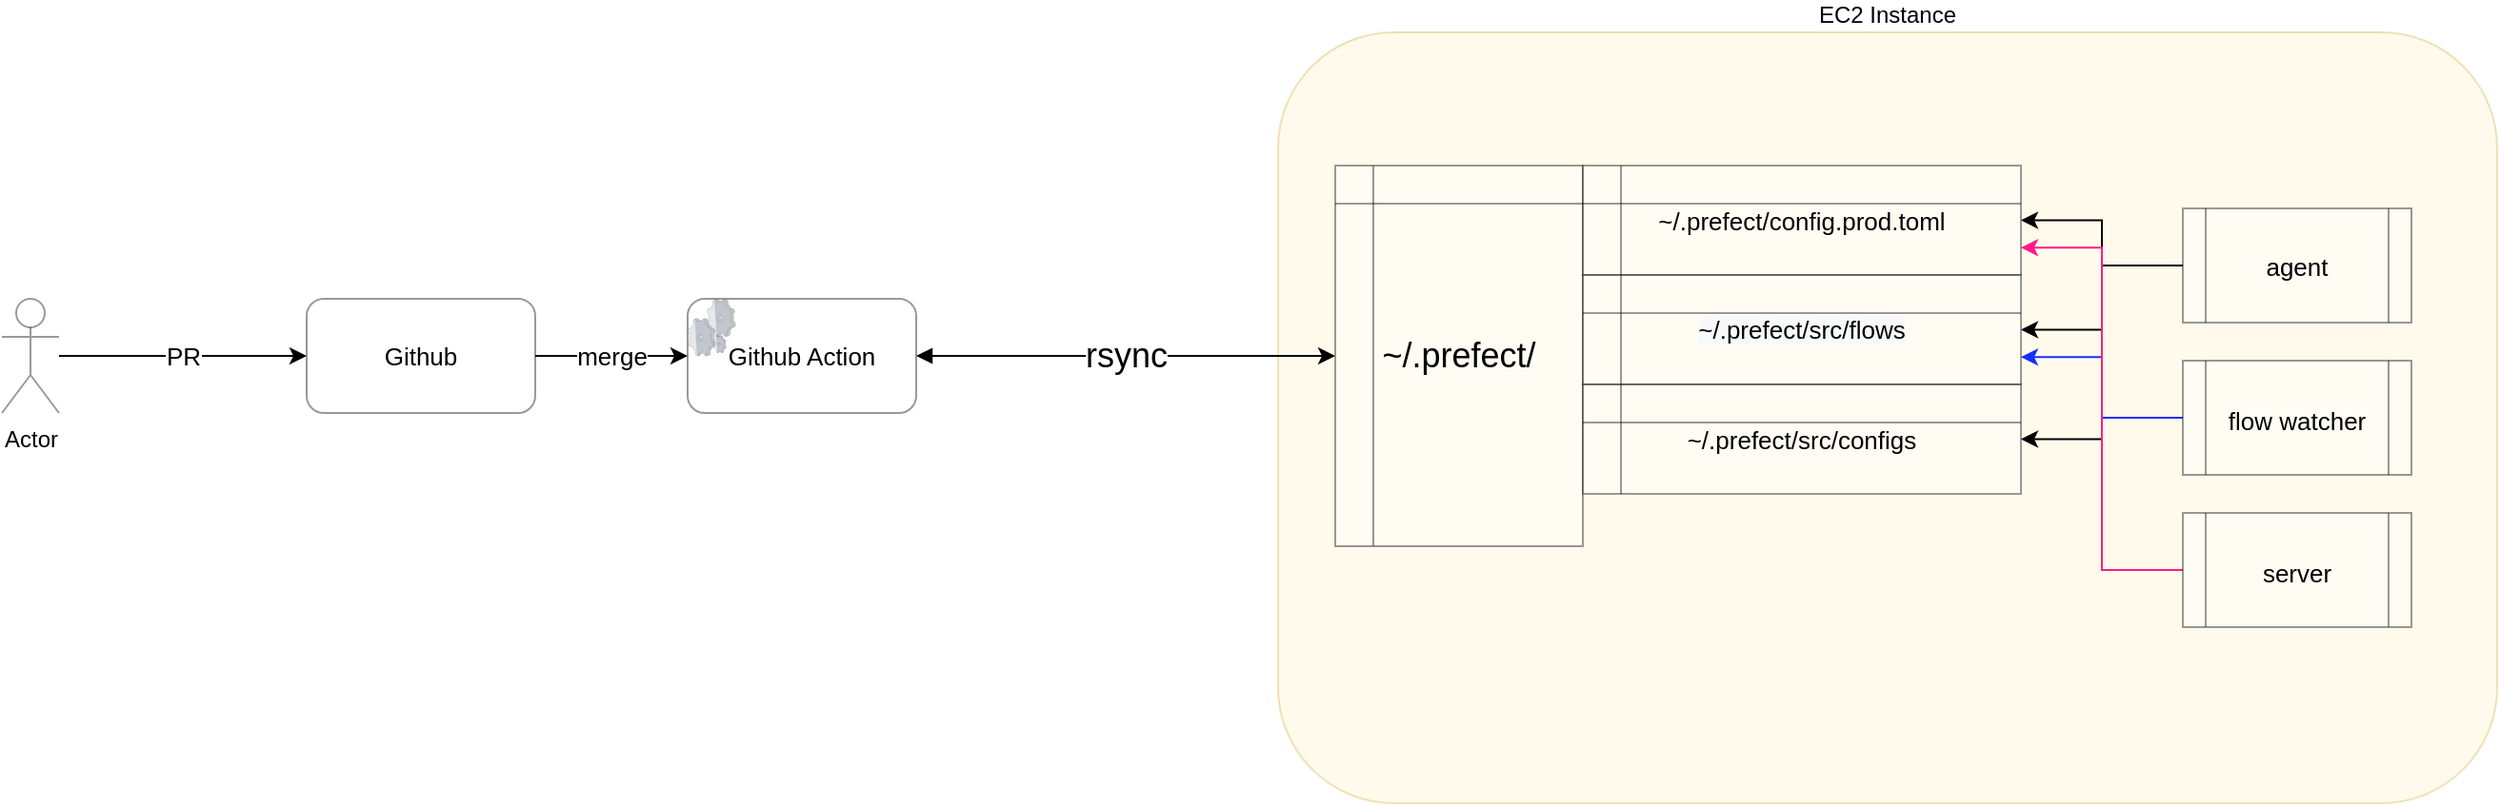 <mxfile version="18.1.1" type="github"><diagram id="iWHGXU_Zl1ePpI9H_GUm" name="Page-1"><mxGraphModel dx="1018" dy="690" grid="1" gridSize="10" guides="1" tooltips="1" connect="1" arrows="1" fold="1" page="1" pageScale="1" pageWidth="850" pageHeight="1100" math="0" shadow="0"><root><mxCell id="0"/><mxCell id="1" parent="0"/><mxCell id="gfTvl8D8N_JadVr1By-t-1" value="EC2 Instance" style="rounded=1;whiteSpace=wrap;html=1;horizontal=1;labelPosition=center;verticalLabelPosition=top;align=center;verticalAlign=bottom;fillColor=#fff2cc;strokeColor=#d6b656;opacity=40;" parent="1" vertex="1"><mxGeometry x="700" y="550" width="640" height="405" as="geometry"/></mxCell><mxCell id="gfTvl8D8N_JadVr1By-t-20" value="PR" style="edgeStyle=orthogonalEdgeStyle;rounded=0;orthogonalLoop=1;jettySize=auto;html=1;fontSize=13;startArrow=none;startFill=0;" parent="1" source="gfTvl8D8N_JadVr1By-t-3" target="gfTvl8D8N_JadVr1By-t-6" edge="1"><mxGeometry relative="1" as="geometry"/></mxCell><mxCell id="gfTvl8D8N_JadVr1By-t-3" value="Actor" style="shape=umlActor;verticalLabelPosition=bottom;verticalAlign=top;html=1;outlineConnect=0;opacity=40;" parent="1" vertex="1"><mxGeometry x="30" y="690" width="30" height="60" as="geometry"/></mxCell><mxCell id="gfTvl8D8N_JadVr1By-t-8" value="merge" style="edgeStyle=orthogonalEdgeStyle;rounded=0;orthogonalLoop=1;jettySize=auto;html=1;fontSize=13;" parent="1" source="gfTvl8D8N_JadVr1By-t-6" target="gfTvl8D8N_JadVr1By-t-7" edge="1"><mxGeometry relative="1" as="geometry"/></mxCell><mxCell id="gfTvl8D8N_JadVr1By-t-6" value="Github" style="rounded=1;whiteSpace=wrap;html=1;opacity=40;labelPosition=center;verticalLabelPosition=middle;align=center;verticalAlign=middle;fontSize=13;" parent="1" vertex="1"><mxGeometry x="190" y="690" width="120" height="60" as="geometry"/></mxCell><mxCell id="gfTvl8D8N_JadVr1By-t-19" value="rsync" style="edgeStyle=orthogonalEdgeStyle;rounded=0;orthogonalLoop=1;jettySize=auto;html=1;entryX=0;entryY=0.5;entryDx=0;entryDy=0;fontSize=18;startArrow=block;startFill=1;" parent="1" source="gfTvl8D8N_JadVr1By-t-7" target="gfTvl8D8N_JadVr1By-t-12" edge="1"><mxGeometry relative="1" as="geometry"/></mxCell><mxCell id="gfTvl8D8N_JadVr1By-t-7" value="Github Action" style="rounded=1;whiteSpace=wrap;html=1;opacity=40;labelPosition=center;verticalLabelPosition=middle;align=center;verticalAlign=middle;fontSize=13;" parent="1" vertex="1"><mxGeometry x="390" y="690" width="120" height="60" as="geometry"/></mxCell><mxCell id="gfTvl8D8N_JadVr1By-t-12" value="~/.prefect/" style="shape=internalStorage;whiteSpace=wrap;html=1;backgroundOutline=1;opacity=40;fontSize=18;" parent="1" vertex="1"><mxGeometry x="730" y="620" width="130" height="200" as="geometry"/></mxCell><mxCell id="gfTvl8D8N_JadVr1By-t-24" style="edgeStyle=orthogonalEdgeStyle;rounded=0;orthogonalLoop=1;jettySize=auto;html=1;exitX=0;exitY=0.5;exitDx=0;exitDy=0;fontSize=13;startArrow=none;startFill=0;" parent="1" source="gfTvl8D8N_JadVr1By-t-14" target="gfTvl8D8N_JadVr1By-t-21" edge="1"><mxGeometry relative="1" as="geometry"/></mxCell><mxCell id="gfTvl8D8N_JadVr1By-t-25" style="edgeStyle=orthogonalEdgeStyle;rounded=0;orthogonalLoop=1;jettySize=auto;html=1;fontSize=13;startArrow=none;startFill=0;" parent="1" source="gfTvl8D8N_JadVr1By-t-14" target="gfTvl8D8N_JadVr1By-t-22" edge="1"><mxGeometry relative="1" as="geometry"/></mxCell><mxCell id="gfTvl8D8N_JadVr1By-t-26" style="edgeStyle=orthogonalEdgeStyle;rounded=0;orthogonalLoop=1;jettySize=auto;html=1;entryX=1;entryY=0.5;entryDx=0;entryDy=0;fontSize=13;startArrow=none;startFill=0;" parent="1" source="gfTvl8D8N_JadVr1By-t-14" target="gfTvl8D8N_JadVr1By-t-23" edge="1"><mxGeometry relative="1" as="geometry"/></mxCell><mxCell id="gfTvl8D8N_JadVr1By-t-14" value="agent" style="shape=process;whiteSpace=wrap;html=1;backgroundOutline=1;fontSize=13;opacity=40;" parent="1" vertex="1"><mxGeometry x="1175" y="642.5" width="120" height="60" as="geometry"/></mxCell><mxCell id="gfTvl8D8N_JadVr1By-t-27" style="edgeStyle=orthogonalEdgeStyle;rounded=0;orthogonalLoop=1;jettySize=auto;html=1;entryX=1;entryY=0.75;entryDx=0;entryDy=0;fontSize=13;startArrow=none;startFill=0;strokeColor=#172EFF;" parent="1" source="gfTvl8D8N_JadVr1By-t-15" target="gfTvl8D8N_JadVr1By-t-22" edge="1"><mxGeometry relative="1" as="geometry"/></mxCell><mxCell id="gfTvl8D8N_JadVr1By-t-15" value="&lt;font style=&quot;font-size: 13px;&quot;&gt;flow watcher&lt;/font&gt;" style="shape=process;whiteSpace=wrap;html=1;backgroundOutline=1;fontSize=18;opacity=40;" parent="1" vertex="1"><mxGeometry x="1175" y="722.5" width="120" height="60" as="geometry"/></mxCell><mxCell id="gfTvl8D8N_JadVr1By-t-28" style="edgeStyle=orthogonalEdgeStyle;rounded=0;orthogonalLoop=1;jettySize=auto;html=1;entryX=1;entryY=0.75;entryDx=0;entryDy=0;fontSize=13;startArrow=none;startFill=0;strokeColor=#FF1C86;" parent="1" source="gfTvl8D8N_JadVr1By-t-16" target="gfTvl8D8N_JadVr1By-t-21" edge="1"><mxGeometry relative="1" as="geometry"/></mxCell><mxCell id="gfTvl8D8N_JadVr1By-t-16" value="&lt;font style=&quot;font-size: 13px;&quot;&gt;server&lt;/font&gt;" style="shape=process;whiteSpace=wrap;html=1;backgroundOutline=1;fontSize=18;opacity=40;" parent="1" vertex="1"><mxGeometry x="1175" y="802.5" width="120" height="60" as="geometry"/></mxCell><mxCell id="gfTvl8D8N_JadVr1By-t-21" value="~/.prefect/config.prod.toml" style="shape=internalStorage;whiteSpace=wrap;html=1;backgroundOutline=1;opacity=40;fontSize=13;" parent="1" vertex="1"><mxGeometry x="860" y="620" width="230" height="57.5" as="geometry"/></mxCell><mxCell id="gfTvl8D8N_JadVr1By-t-22" value="&lt;meta charset=&quot;utf-8&quot;&gt;&lt;span style=&quot;color: rgb(0, 0, 0); font-family: Helvetica; font-size: 13px; font-style: normal; font-variant-ligatures: normal; font-variant-caps: normal; font-weight: 400; letter-spacing: normal; orphans: 2; text-align: center; text-indent: 0px; text-transform: none; widows: 2; word-spacing: 0px; -webkit-text-stroke-width: 0px; background-color: rgb(248, 249, 250); text-decoration-thickness: initial; text-decoration-style: initial; text-decoration-color: initial; float: none; display: inline !important;&quot;&gt;~/.prefect/src/flows&lt;/span&gt;" style="shape=internalStorage;whiteSpace=wrap;html=1;backgroundOutline=1;opacity=40;fontSize=13;" parent="1" vertex="1"><mxGeometry x="860" y="677.5" width="230" height="57.5" as="geometry"/></mxCell><mxCell id="gfTvl8D8N_JadVr1By-t-23" value="~/.prefect/src/configs" style="shape=internalStorage;whiteSpace=wrap;html=1;backgroundOutline=1;opacity=40;fontSize=13;" parent="1" vertex="1"><mxGeometry x="860" y="735" width="230" height="57.5" as="geometry"/></mxCell><mxCell id="gfTvl8D8N_JadVr1By-t-30" value="" style="verticalLabelPosition=bottom;sketch=0;aspect=fixed;html=1;verticalAlign=top;strokeColor=none;align=center;outlineConnect=0;shape=mxgraph.citrix.process;fontSize=13;opacity=40;" parent="1" vertex="1"><mxGeometry x="390" y="690" width="25.16" height="30" as="geometry"/></mxCell></root></mxGraphModel></diagram></mxfile>